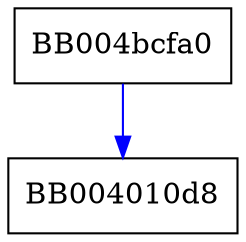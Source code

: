 digraph items_rev_cmp {
  node [shape="box"];
  graph [splines=ortho];
  BB004bcfa0 -> BB004010d8 [color="blue"];
}